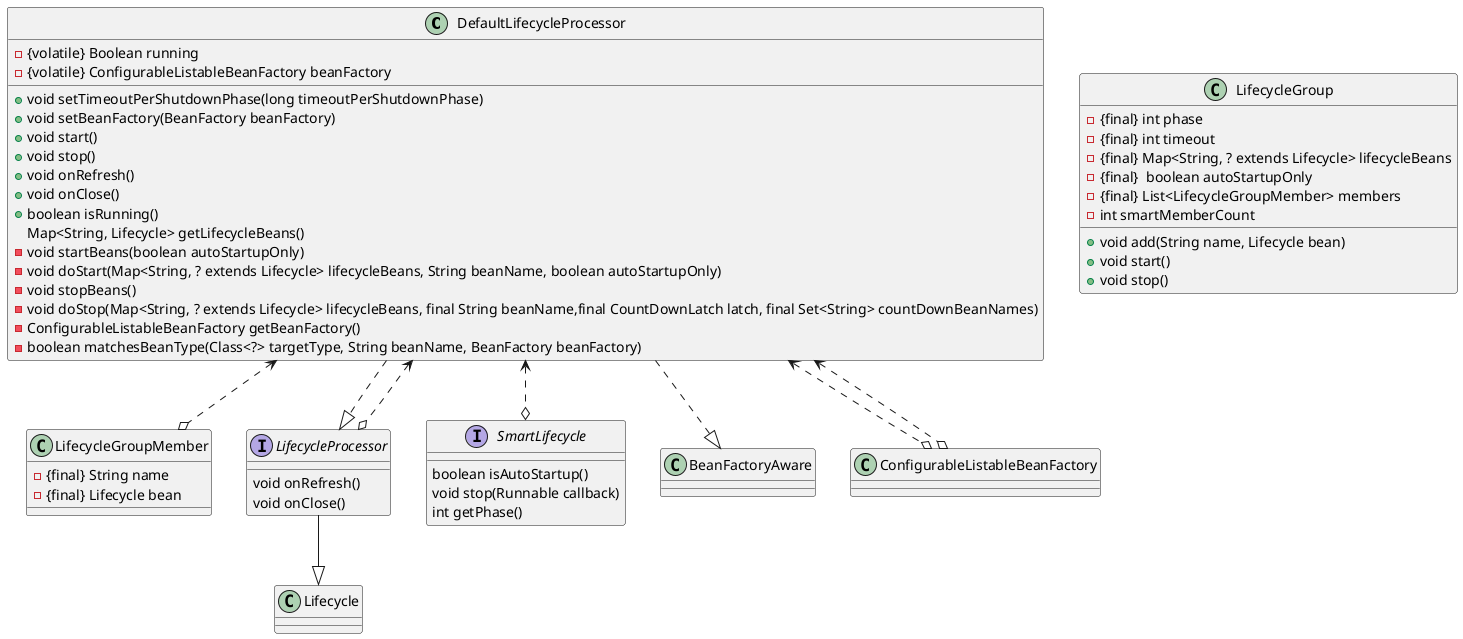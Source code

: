 @startuml

class DefaultLifecycleProcessor{
 -{volatile} Boolean running
 -{volatile} ConfigurableListableBeanFactory beanFactory
 + void setTimeoutPerShutdownPhase(long timeoutPerShutdownPhase)
 + void setBeanFactory(BeanFactory beanFactory)
 + void start()
 + void stop()
 + void onRefresh()
 + void onClose()
 + boolean isRunning()
   Map<String, Lifecycle> getLifecycleBeans()
 - void startBeans(boolean autoStartupOnly)
 - void doStart(Map<String, ? extends Lifecycle> lifecycleBeans, String beanName, boolean autoStartupOnly)
 - void stopBeans()
 - void doStop(Map<String, ? extends Lifecycle> lifecycleBeans, final String beanName,final CountDownLatch latch, final Set<String> countDownBeanNames)
 - ConfigurableListableBeanFactory getBeanFactory()
 - boolean matchesBeanType(Class<?> targetType, String beanName, BeanFactory beanFactory)
}
class LifecycleGroup{
  -{final} int phase
  -{final} int timeout
  -{final} Map<String, ? extends Lifecycle> lifecycleBeans
  -{final}  boolean autoStartupOnly
  -{final} List<LifecycleGroupMember> members
  - int smartMemberCount
  + void add(String name, Lifecycle bean)
  + void start()
  + void stop()
}
class LifecycleGroupMember{
 -{final} String name
 -{final} Lifecycle bean
}
interface  LifecycleProcessor{
  void onRefresh()
  void onClose()
}
interface SmartLifecycle{
  boolean isAutoStartup()
  void stop(Runnable callback)
  int getPhase()
}
LifecycleProcessor --|>Lifecycle
DefaultLifecycleProcessor ..|>LifecycleProcessor
DefaultLifecycleProcessor ..|>BeanFactoryAware
DefaultLifecycleProcessor <..o ConfigurableListableBeanFactory
DefaultLifecycleProcessor <..o ConfigurableListableBeanFactory
DefaultLifecycleProcessor <..o SmartLifecycle
DefaultLifecycleProcessor <..o LifecycleGroupMember
DefaultLifecycleProcessor <..o LifecycleProcessor
@enduml